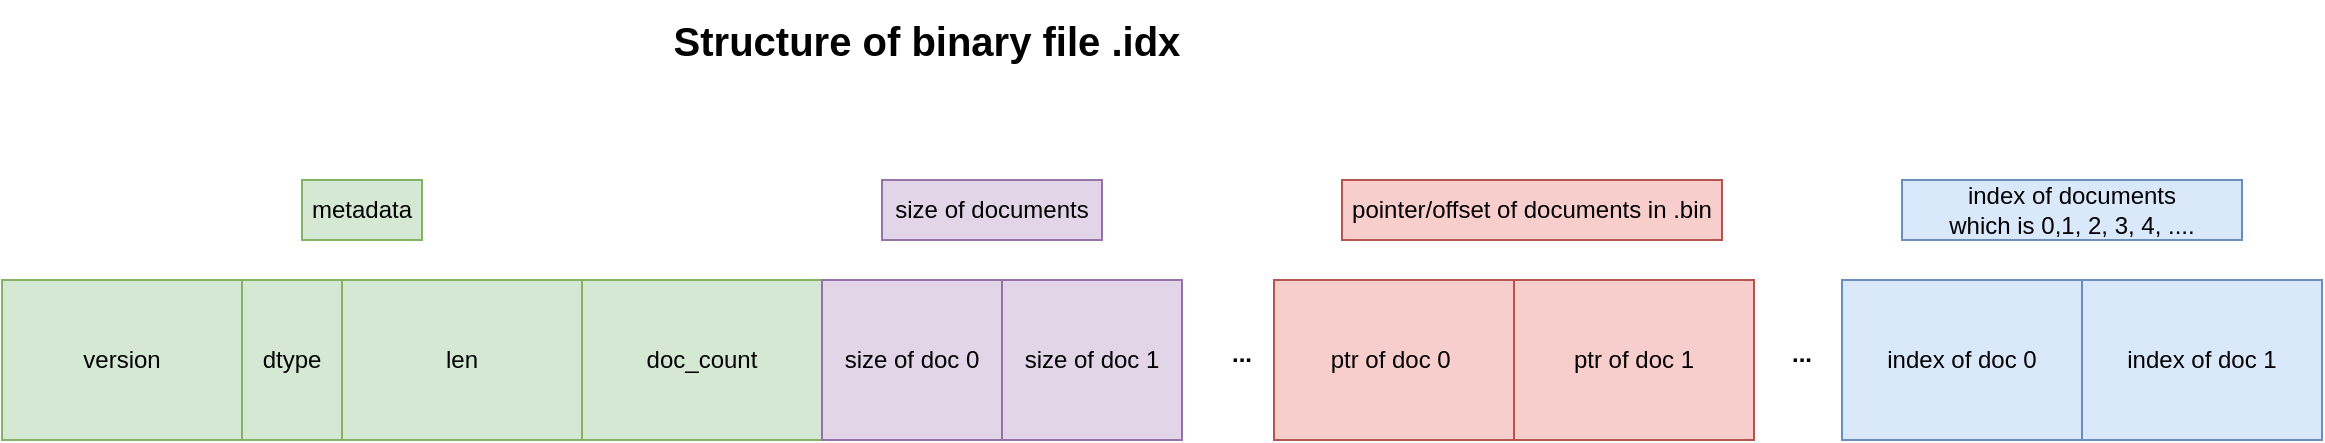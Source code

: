 <mxfile version="24.4.3" type="github">
  <diagram name="第 1 页" id="41b0cS2JBLppxSqfYKro">
    <mxGraphModel dx="2389" dy="890" grid="0" gridSize="10" guides="1" tooltips="1" connect="1" arrows="1" fold="1" page="1" pageScale="1" pageWidth="827" pageHeight="1169" math="0" shadow="0">
      <root>
        <mxCell id="0" />
        <mxCell id="1" parent="0" />
        <mxCell id="MjbR9ZyXsQ7x_TGwgjmj-3" value="version" style="rounded=0;whiteSpace=wrap;html=1;fillColor=#d5e8d4;strokeColor=#82b366;" vertex="1" parent="1">
          <mxGeometry x="-420" y="400" width="120" height="80" as="geometry" />
        </mxCell>
        <mxCell id="MjbR9ZyXsQ7x_TGwgjmj-4" value="dtype" style="rounded=0;whiteSpace=wrap;html=1;fillColor=#d5e8d4;strokeColor=#82b366;" vertex="1" parent="1">
          <mxGeometry x="-300" y="400" width="50" height="80" as="geometry" />
        </mxCell>
        <mxCell id="MjbR9ZyXsQ7x_TGwgjmj-5" value="len" style="rounded=0;whiteSpace=wrap;html=1;fillColor=#d5e8d4;strokeColor=#82b366;" vertex="1" parent="1">
          <mxGeometry x="-250" y="400" width="120" height="80" as="geometry" />
        </mxCell>
        <mxCell id="MjbR9ZyXsQ7x_TGwgjmj-7" value="doc_count" style="rounded=0;whiteSpace=wrap;html=1;fillColor=#d5e8d4;strokeColor=#82b366;" vertex="1" parent="1">
          <mxGeometry x="-130" y="400" width="120" height="80" as="geometry" />
        </mxCell>
        <mxCell id="MjbR9ZyXsQ7x_TGwgjmj-9" value="size of doc 0" style="rounded=0;whiteSpace=wrap;html=1;fillColor=#e1d5e7;strokeColor=#9673a6;" vertex="1" parent="1">
          <mxGeometry x="-10" y="400" width="90" height="80" as="geometry" />
        </mxCell>
        <mxCell id="MjbR9ZyXsQ7x_TGwgjmj-10" value="size of doc 1" style="rounded=0;whiteSpace=wrap;html=1;fillColor=#e1d5e7;strokeColor=#9673a6;" vertex="1" parent="1">
          <mxGeometry x="80" y="400" width="90" height="80" as="geometry" />
        </mxCell>
        <mxCell id="MjbR9ZyXsQ7x_TGwgjmj-11" value="metadata" style="text;html=1;align=center;verticalAlign=middle;whiteSpace=wrap;rounded=0;fillColor=#d5e8d4;strokeColor=#82b366;" vertex="1" parent="1">
          <mxGeometry x="-270" y="350" width="60" height="30" as="geometry" />
        </mxCell>
        <mxCell id="MjbR9ZyXsQ7x_TGwgjmj-12" value="ptr of doc 0&amp;nbsp;" style="rounded=0;whiteSpace=wrap;html=1;fillColor=#f8cecc;strokeColor=#b85450;" vertex="1" parent="1">
          <mxGeometry x="216" y="400" width="120" height="80" as="geometry" />
        </mxCell>
        <mxCell id="MjbR9ZyXsQ7x_TGwgjmj-13" value="ptr of doc 1" style="rounded=0;whiteSpace=wrap;html=1;fillColor=#f8cecc;strokeColor=#b85450;" vertex="1" parent="1">
          <mxGeometry x="336" y="400" width="120" height="80" as="geometry" />
        </mxCell>
        <mxCell id="MjbR9ZyXsQ7x_TGwgjmj-14" value="..." style="text;html=1;align=center;verticalAlign=middle;whiteSpace=wrap;rounded=0;fontStyle=1" vertex="1" parent="1">
          <mxGeometry x="170" y="422" width="60" height="30" as="geometry" />
        </mxCell>
        <mxCell id="MjbR9ZyXsQ7x_TGwgjmj-16" value="index of doc 0" style="rounded=0;whiteSpace=wrap;html=1;fillColor=#dae8fc;strokeColor=#6c8ebf;" vertex="1" parent="1">
          <mxGeometry x="500" y="400" width="120" height="80" as="geometry" />
        </mxCell>
        <mxCell id="MjbR9ZyXsQ7x_TGwgjmj-17" value="index of doc 1" style="rounded=0;whiteSpace=wrap;html=1;fillColor=#dae8fc;strokeColor=#6c8ebf;" vertex="1" parent="1">
          <mxGeometry x="620" y="400" width="120" height="80" as="geometry" />
        </mxCell>
        <mxCell id="MjbR9ZyXsQ7x_TGwgjmj-18" value="..." style="text;html=1;align=center;verticalAlign=middle;whiteSpace=wrap;rounded=0;fontStyle=1" vertex="1" parent="1">
          <mxGeometry x="450" y="422" width="60" height="30" as="geometry" />
        </mxCell>
        <mxCell id="MjbR9ZyXsQ7x_TGwgjmj-19" value="size of documents" style="text;html=1;align=center;verticalAlign=middle;whiteSpace=wrap;rounded=0;fillColor=#e1d5e7;strokeColor=#9673a6;" vertex="1" parent="1">
          <mxGeometry x="20" y="350" width="110" height="30" as="geometry" />
        </mxCell>
        <mxCell id="MjbR9ZyXsQ7x_TGwgjmj-20" value="pointer/offset of documents in .bin" style="text;html=1;align=center;verticalAlign=middle;whiteSpace=wrap;rounded=0;fillColor=#f8cecc;strokeColor=#b85450;" vertex="1" parent="1">
          <mxGeometry x="250" y="350" width="190" height="30" as="geometry" />
        </mxCell>
        <mxCell id="MjbR9ZyXsQ7x_TGwgjmj-22" value="index of documents&lt;div&gt;which is 0,1, 2, 3, 4, ....&lt;/div&gt;" style="text;html=1;align=center;verticalAlign=middle;whiteSpace=wrap;rounded=0;fillColor=#dae8fc;strokeColor=#6c8ebf;" vertex="1" parent="1">
          <mxGeometry x="530" y="350" width="170" height="30" as="geometry" />
        </mxCell>
        <mxCell id="MjbR9ZyXsQ7x_TGwgjmj-23" value="Structure of binary file .idx" style="text;html=1;align=center;verticalAlign=middle;whiteSpace=wrap;rounded=0;fontStyle=1;fontSize=20;" vertex="1" parent="1">
          <mxGeometry x="-110" y="260" width="305" height="40" as="geometry" />
        </mxCell>
      </root>
    </mxGraphModel>
  </diagram>
</mxfile>
